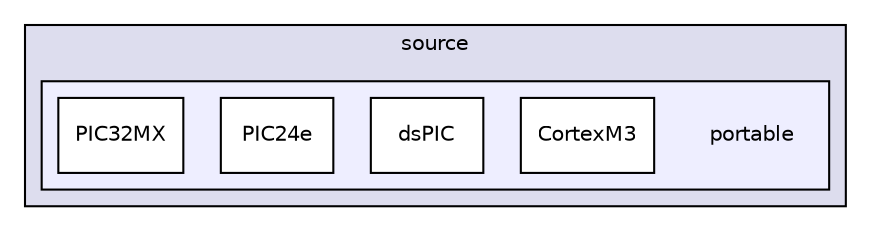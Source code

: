 digraph "source/portable" {
  compound=true
  node [ fontsize="10", fontname="Helvetica"];
  edge [ labelfontsize="10", labelfontname="Helvetica"];
  subgraph clusterdir_175183287629f3485f415b660279cf34 {
    graph [ bgcolor="#ddddee", pencolor="black", label="source" fontname="Helvetica", fontsize="10", URL="dir_175183287629f3485f415b660279cf34.html"]
  subgraph clusterdir_23b96b3e5577a08e1f558946e590671e {
    graph [ bgcolor="#eeeeff", pencolor="black", label="" URL="dir_23b96b3e5577a08e1f558946e590671e.html"];
    dir_23b96b3e5577a08e1f558946e590671e [shape=plaintext label="portable"];
    dir_21e5343901071eb586e0a553bace0f00 [shape=box label="CortexM3" color="black" fillcolor="white" style="filled" URL="dir_21e5343901071eb586e0a553bace0f00.html"];
    dir_5c9665b007c3d0a5a1195d08de051d10 [shape=box label="dsPIC" color="black" fillcolor="white" style="filled" URL="dir_5c9665b007c3d0a5a1195d08de051d10.html"];
    dir_538a5db659a3c6a8199d022fa72fe7e8 [shape=box label="PIC24e" color="black" fillcolor="white" style="filled" URL="dir_538a5db659a3c6a8199d022fa72fe7e8.html"];
    dir_fc7e07f75d0d5cbea89d028ce15da2c2 [shape=box label="PIC32MX" color="black" fillcolor="white" style="filled" URL="dir_fc7e07f75d0d5cbea89d028ce15da2c2.html"];
  }
  }
}
